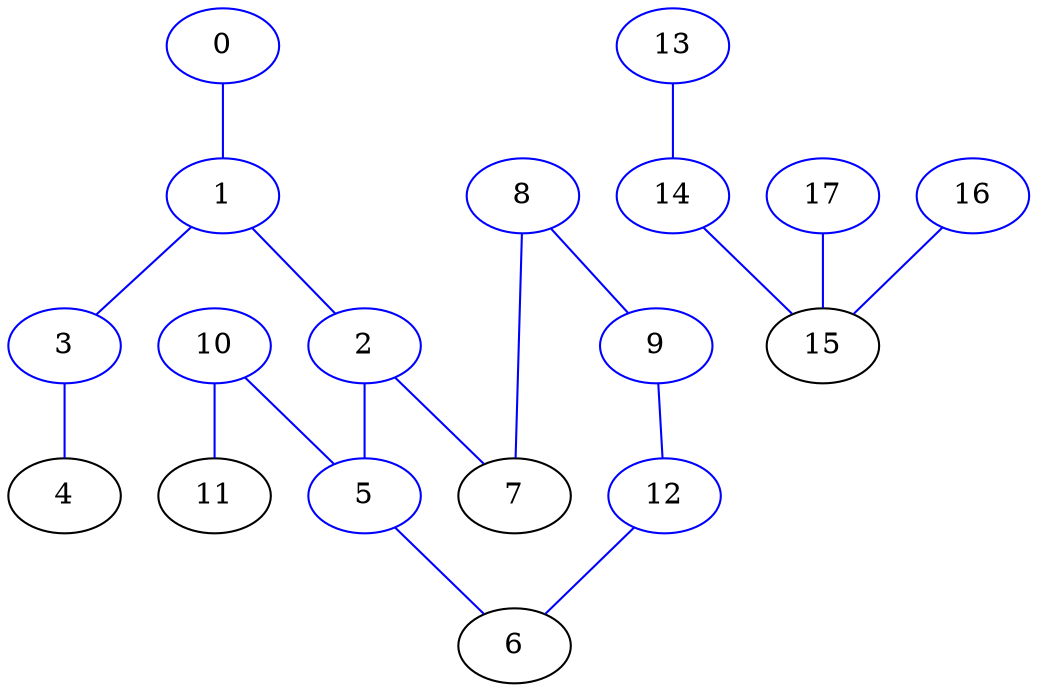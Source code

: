 strict graph "" {
	0	[color=blue];
	1	[color=blue];
	0 -- 1	[color=blue];
	2	[color=blue];
	1 -- 2	[color=blue];
	3	[color=blue];
	1 -- 3	[color=blue];
	5	[color=blue];
	2 -- 5	[color=blue];
	2 -- 7	[color=blue];
	3 -- 4	[color=blue];
	5 -- 6	[color=blue];
	10	[color=blue];
	10 -- 5	[color=blue];
	10 -- 11	[color=blue];
	8	[color=blue];
	9	[color=blue];
	8 -- 9	[color=blue];
	8 -- 7	[color=blue];
	12	[color=blue];
	9 -- 12	[color=blue];
	12 -- 6	[color=blue];
	13	[color=blue];
	14	[color=blue];
	13 -- 14	[color=blue];
	14 -- 15	[color=blue];
	17	[color=blue];
	17 -- 15	[color=blue];
	16	[color=blue];
	16 -- 15	[color=blue];
}
